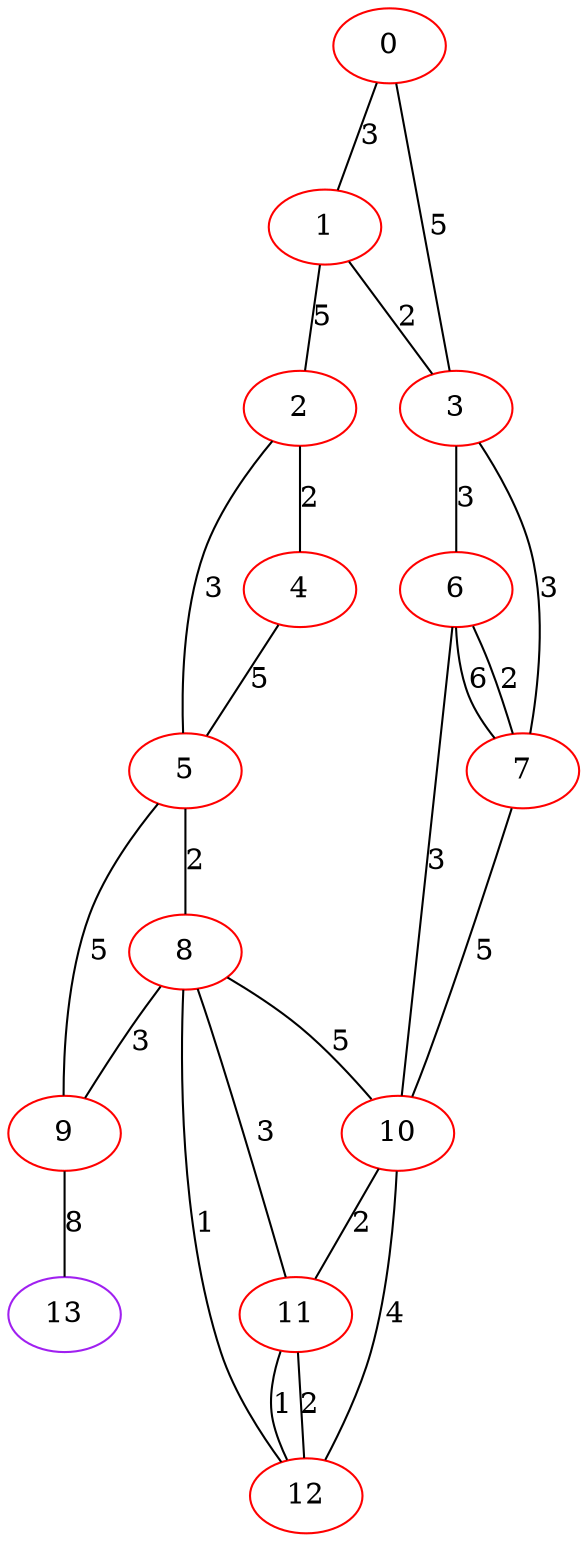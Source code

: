 graph "" {
0 [color=red, weight=1];
1 [color=red, weight=1];
2 [color=red, weight=1];
3 [color=red, weight=1];
4 [color=red, weight=1];
5 [color=red, weight=1];
6 [color=red, weight=1];
7 [color=red, weight=1];
8 [color=red, weight=1];
9 [color=red, weight=1];
10 [color=red, weight=1];
11 [color=red, weight=1];
12 [color=red, weight=1];
13 [color=purple, weight=4];
0 -- 1  [key=0, label=3];
0 -- 3  [key=0, label=5];
1 -- 2  [key=0, label=5];
1 -- 3  [key=0, label=2];
2 -- 4  [key=0, label=2];
2 -- 5  [key=0, label=3];
3 -- 6  [key=0, label=3];
3 -- 7  [key=0, label=3];
4 -- 5  [key=0, label=5];
5 -- 8  [key=0, label=2];
5 -- 9  [key=0, label=5];
6 -- 10  [key=0, label=3];
6 -- 7  [key=0, label=6];
6 -- 7  [key=1, label=2];
7 -- 10  [key=0, label=5];
8 -- 9  [key=0, label=3];
8 -- 10  [key=0, label=5];
8 -- 11  [key=0, label=3];
8 -- 12  [key=0, label=1];
9 -- 13  [key=0, label=8];
10 -- 11  [key=0, label=2];
10 -- 12  [key=0, label=4];
11 -- 12  [key=0, label=2];
11 -- 12  [key=1, label=1];
}
